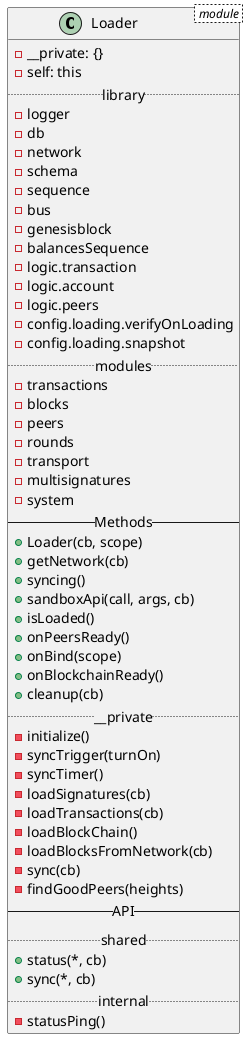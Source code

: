 @startuml
class Loader < module > {
  - __private: {}
  - self: this
  .. library..
  - logger
  - db
  - network
  - schema
  - sequence
  - bus
  - genesisblock
  - balancesSequence
  - logic.transaction
  - logic.account
  - logic.peers
  - config.loading.verifyOnLoading
  - config.loading.snapshot
  .. modules..
  - transactions
  - blocks
  - peers
  - rounds
  - transport
  - multisignatures
  - system
  -- Methods --
  + Loader(cb, scope)
  + getNetwork(cb)
  + syncing()
  + sandboxApi(call, args, cb)
  + isLoaded()
  + onPeersReady()
  + onBind(scope)
  + onBlockchainReady()
  + cleanup(cb)
  .. __private ..
  - initialize()
  - syncTrigger(turnOn)
  - syncTimer()
  - loadSignatures(cb)
  - loadTransactions(cb)
  - loadBlockChain()
  - loadBlocksFromNetwork(cb)
  - sync(cb)
  - findGoodPeers(heights)
  -- API --
  .. shared ..
  + status(*, cb)
  + sync(*, cb)
  .. internal ..
  - statusPing()
}
@enduml
